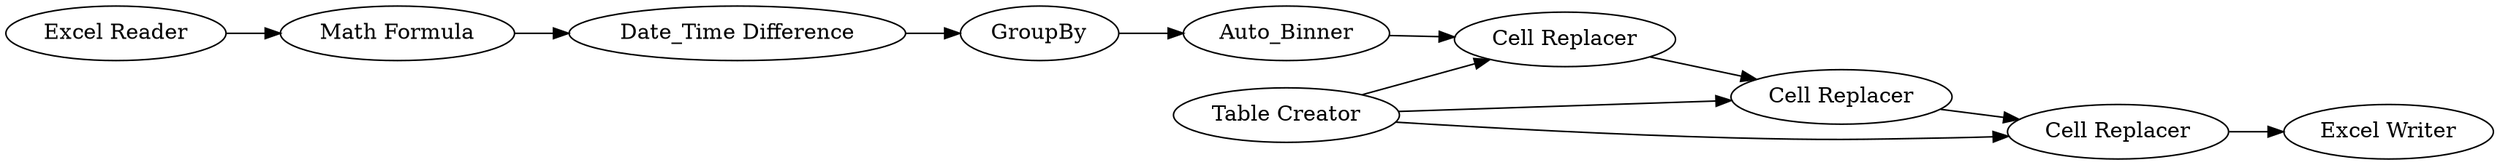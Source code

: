 digraph {
	1 [label="Excel Reader"]
	2 [label="Math Formula"]
	3 [label="Date_Time Difference"]
	4 [label=GroupBy]
	5 [label=Auto_Binner]
	6 [label="Cell Replacer"]
	7 [label="Table Creator"]
	8 [label="Cell Replacer"]
	9 [label="Cell Replacer"]
	10 [label="Excel Writer"]
	1 -> 2
	2 -> 3
	3 -> 4
	4 -> 5
	5 -> 6
	6 -> 8
	7 -> 6
	7 -> 8
	7 -> 9
	8 -> 9
	9 -> 10
	rankdir=LR
}
